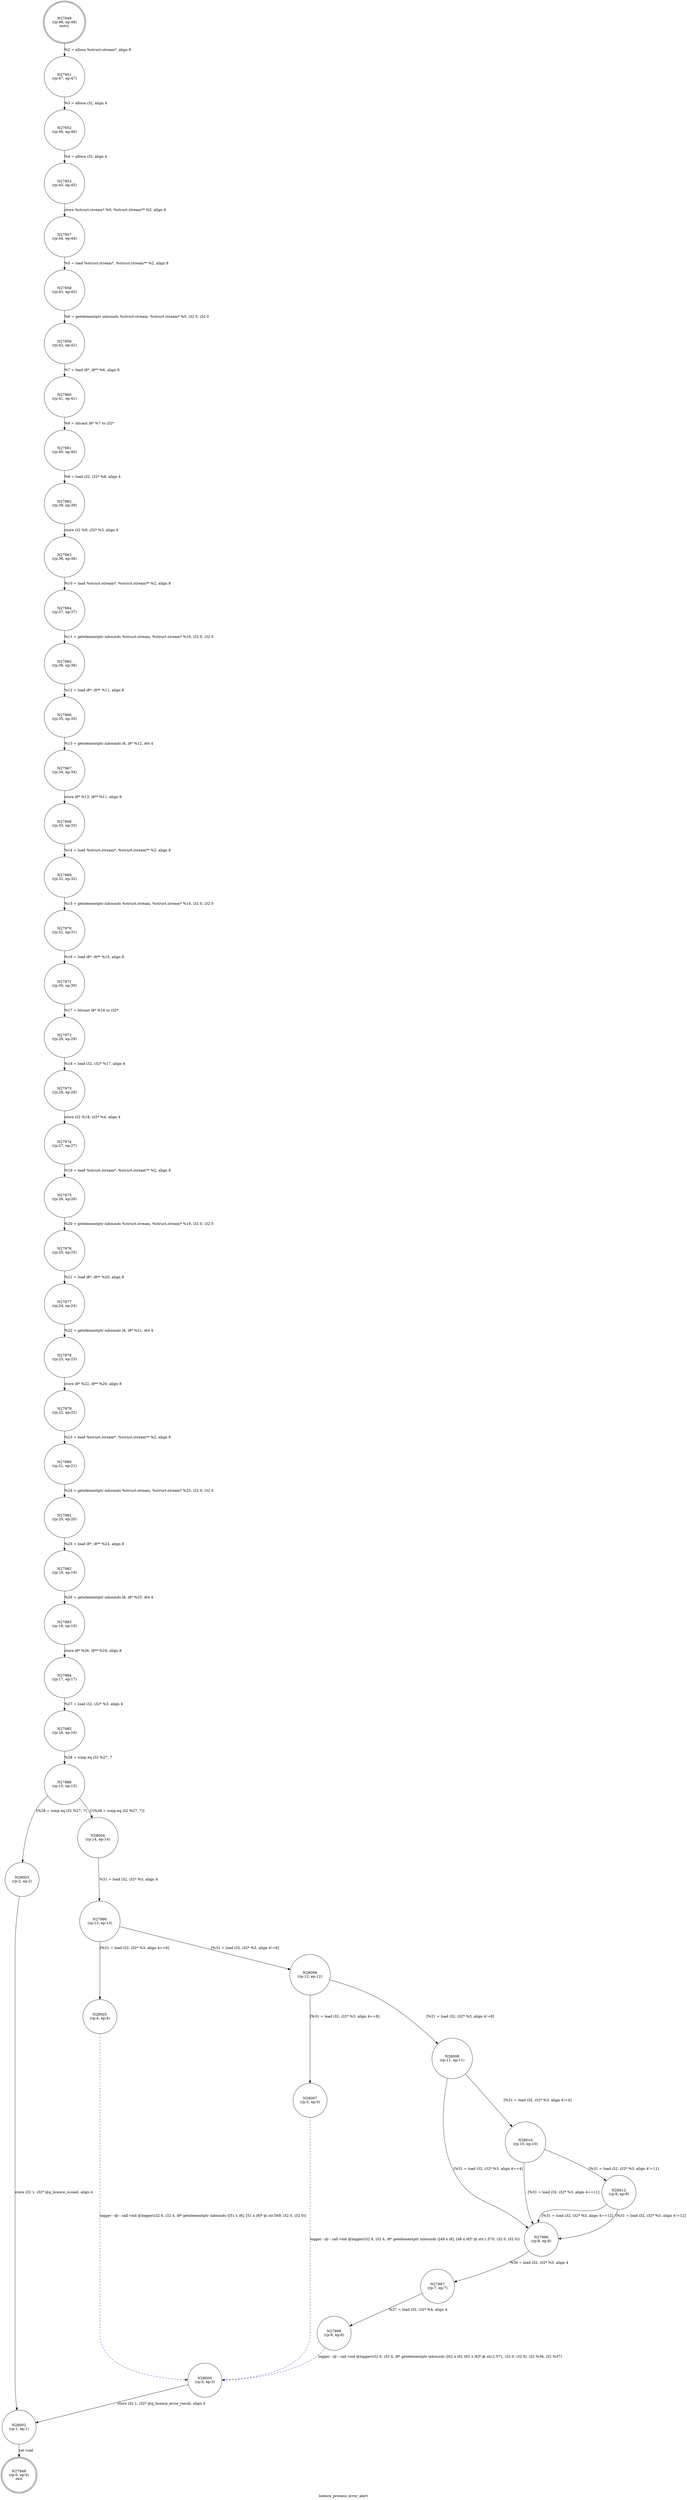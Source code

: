 digraph licence_process_error_alert {
label="licence_process_error_alert"
27948 [label="N27948\n(rp:0, ep:0)\nexit", shape="doublecircle"]
27949 [label="N27949\n(rp:48, ep:48)\nentry", shape="doublecircle"]
27949 -> 27951 [label="%2 = alloca %struct.stream*, align 8"]
27951 [label="N27951\n(rp:47, ep:47)", shape="circle"]
27951 -> 27952 [label="%3 = alloca i32, align 4"]
27952 [label="N27952\n(rp:46, ep:46)", shape="circle"]
27952 -> 27953 [label="%4 = alloca i32, align 4"]
27953 [label="N27953\n(rp:45, ep:45)", shape="circle"]
27953 -> 27957 [label="store %struct.stream* %0, %struct.stream** %2, align 8"]
27957 [label="N27957\n(rp:44, ep:44)", shape="circle"]
27957 -> 27958 [label="%5 = load %struct.stream*, %struct.stream** %2, align 8"]
27958 [label="N27958\n(rp:43, ep:43)", shape="circle"]
27958 -> 27959 [label="%6 = getelementptr inbounds %struct.stream, %struct.stream* %5, i32 0, i32 0"]
27959 [label="N27959\n(rp:42, ep:42)", shape="circle"]
27959 -> 27960 [label="%7 = load i8*, i8** %6, align 8"]
27960 [label="N27960\n(rp:41, ep:41)", shape="circle"]
27960 -> 27961 [label="%8 = bitcast i8* %7 to i32*"]
27961 [label="N27961\n(rp:40, ep:40)", shape="circle"]
27961 -> 27962 [label="%9 = load i32, i32* %8, align 4"]
27962 [label="N27962\n(rp:39, ep:39)", shape="circle"]
27962 -> 27963 [label="store i32 %9, i32* %3, align 4"]
27963 [label="N27963\n(rp:38, ep:38)", shape="circle"]
27963 -> 27964 [label="%10 = load %struct.stream*, %struct.stream** %2, align 8"]
27964 [label="N27964\n(rp:37, ep:37)", shape="circle"]
27964 -> 27965 [label="%11 = getelementptr inbounds %struct.stream, %struct.stream* %10, i32 0, i32 0"]
27965 [label="N27965\n(rp:36, ep:36)", shape="circle"]
27965 -> 27966 [label="%12 = load i8*, i8** %11, align 8"]
27966 [label="N27966\n(rp:35, ep:35)", shape="circle"]
27966 -> 27967 [label="%13 = getelementptr inbounds i8, i8* %12, i64 4"]
27967 [label="N27967\n(rp:34, ep:34)", shape="circle"]
27967 -> 27968 [label="store i8* %13, i8** %11, align 8"]
27968 [label="N27968\n(rp:33, ep:33)", shape="circle"]
27968 -> 27969 [label="%14 = load %struct.stream*, %struct.stream** %2, align 8"]
27969 [label="N27969\n(rp:32, ep:32)", shape="circle"]
27969 -> 27970 [label="%15 = getelementptr inbounds %struct.stream, %struct.stream* %14, i32 0, i32 0"]
27970 [label="N27970\n(rp:31, ep:31)", shape="circle"]
27970 -> 27971 [label="%16 = load i8*, i8** %15, align 8"]
27971 [label="N27971\n(rp:30, ep:30)", shape="circle"]
27971 -> 27972 [label="%17 = bitcast i8* %16 to i32*"]
27972 [label="N27972\n(rp:29, ep:29)", shape="circle"]
27972 -> 27973 [label="%18 = load i32, i32* %17, align 4"]
27973 [label="N27973\n(rp:28, ep:28)", shape="circle"]
27973 -> 27974 [label="store i32 %18, i32* %4, align 4"]
27974 [label="N27974\n(rp:27, ep:27)", shape="circle"]
27974 -> 27975 [label="%19 = load %struct.stream*, %struct.stream** %2, align 8"]
27975 [label="N27975\n(rp:26, ep:26)", shape="circle"]
27975 -> 27976 [label="%20 = getelementptr inbounds %struct.stream, %struct.stream* %19, i32 0, i32 0"]
27976 [label="N27976\n(rp:25, ep:25)", shape="circle"]
27976 -> 27977 [label="%21 = load i8*, i8** %20, align 8"]
27977 [label="N27977\n(rp:24, ep:24)", shape="circle"]
27977 -> 27978 [label="%22 = getelementptr inbounds i8, i8* %21, i64 4"]
27978 [label="N27978\n(rp:23, ep:23)", shape="circle"]
27978 -> 27979 [label="store i8* %22, i8** %20, align 8"]
27979 [label="N27979\n(rp:22, ep:22)", shape="circle"]
27979 -> 27980 [label="%23 = load %struct.stream*, %struct.stream** %2, align 8"]
27980 [label="N27980\n(rp:21, ep:21)", shape="circle"]
27980 -> 27981 [label="%24 = getelementptr inbounds %struct.stream, %struct.stream* %23, i32 0, i32 0"]
27981 [label="N27981\n(rp:20, ep:20)", shape="circle"]
27981 -> 27982 [label="%25 = load i8*, i8** %24, align 8"]
27982 [label="N27982\n(rp:19, ep:19)", shape="circle"]
27982 -> 27983 [label="%26 = getelementptr inbounds i8, i8* %25, i64 4"]
27983 [label="N27983\n(rp:18, ep:18)", shape="circle"]
27983 -> 27984 [label="store i8* %26, i8** %24, align 8"]
27984 [label="N27984\n(rp:17, ep:17)", shape="circle"]
27984 -> 27985 [label="%27 = load i32, i32* %3, align 4"]
27985 [label="N27985\n(rp:16, ep:16)", shape="circle"]
27985 -> 27986 [label="%28 = icmp eq i32 %27, 7"]
27986 [label="N27986\n(rp:15, ep:15)", shape="circle"]
27986 -> 28003 [label="[%28 = icmp eq i32 %27, 7]"]
27986 -> 28004 [label="[!(%28 = icmp eq i32 %27, 7)]"]
27990 [label="N27990\n(rp:13, ep:13)", shape="circle"]
27990 -> 28005 [label="[%31 = load i32, i32* %3, align 4==6]"]
27990 -> 28006 [label="[%31 = load i32, i32* %3, align 4!=6]"]
27996 [label="N27996\n(rp:8, ep:8)", shape="circle"]
27996 -> 27997 [label="%36 = load i32, i32* %3, align 4"]
27997 [label="N27997\n(rp:7, ep:7)", shape="circle"]
27997 -> 27998 [label="%37 = load i32, i32* %4, align 4"]
27998 [label="N27998\n(rp:6, ep:6)", shape="circle"]
27998 -> 28000 [label="logger --@-- call void @logger(i32 6, i32 4, i8* getelementptr inbounds ([62 x i8], [62 x i8]* @.str.2.571, i32 0, i32 0), i32 %36, i32 %37)", style="dashed", color="blue"]
28000 [label="N28000\n(rp:3, ep:3)", shape="circle"]
28000 -> 28002 [label="store i32 1, i32* @g_licence_error_result, align 4"]
28002 [label="N28002\n(rp:1, ep:1)", shape="circle"]
28002 -> 27948 [label="ret void"]
28003 [label="N28003\n(rp:2, ep:2)", shape="circle"]
28003 -> 28002 [label="store i32 1, i32* @g_licence_issued, align 4"]
28004 [label="N28004\n(rp:14, ep:14)", shape="circle"]
28004 -> 27990 [label="%31 = load i32, i32* %3, align 4"]
28005 [label="N28005\n(rp:4, ep:4)", shape="circle"]
28005 -> 28000 [label="logger --@-- call void @logger(i32 6, i32 4, i8* getelementptr inbounds ([51 x i8], [51 x i8]* @.str.569, i32 0, i32 0))", style="dashed", color="blue"]
28006 [label="N28006\n(rp:12, ep:12)", shape="circle"]
28006 -> 28007 [label="[%31 = load i32, i32* %3, align 4==8]"]
28006 -> 28008 [label="[%31 = load i32, i32* %3, align 4!=8]"]
28007 [label="N28007\n(rp:5, ep:5)", shape="circle"]
28007 -> 28000 [label="logger --@-- call void @logger(i32 6, i32 4, i8* getelementptr inbounds ([48 x i8], [48 x i8]* @.str.1.570, i32 0, i32 0))", style="dashed", color="blue"]
28008 [label="N28008\n(rp:11, ep:11)", shape="circle"]
28008 -> 28010 [label="[%31 = load i32, i32* %3, align 4!=4]"]
28008 -> 27996 [label="[%31 = load i32, i32* %3, align 4==4]"]
28010 [label="N28010\n(rp:10, ep:10)", shape="circle"]
28010 -> 28012 [label="[%31 = load i32, i32* %3, align 4!=11]"]
28010 -> 27996 [label="[%31 = load i32, i32* %3, align 4==11]"]
28012 [label="N28012\n(rp:9, ep:9)", shape="circle"]
28012 -> 27996 [label="[%31 = load i32, i32* %3, align 4==12]"]
28012 -> 27996 [label="[%31 = load i32, i32* %3, align 4!=12]"]
}
